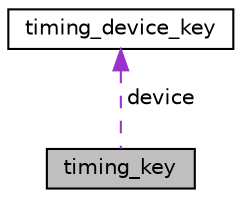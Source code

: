 digraph "timing_key"
{
  edge [fontname="Helvetica",fontsize="10",labelfontname="Helvetica",labelfontsize="10"];
  node [fontname="Helvetica",fontsize="10",shape=record];
  Node1 [label="timing_key",height=0.2,width=0.4,color="black", fillcolor="grey75", style="filled", fontcolor="black"];
  Node2 -> Node1 [dir="back",color="darkorchid3",fontsize="10",style="dashed",label=" device" ,fontname="Helvetica"];
  Node2 [label="timing_device_key",height=0.2,width=0.4,color="black", fillcolor="white", style="filled",URL="$structtiming__device__key.html"];
}

